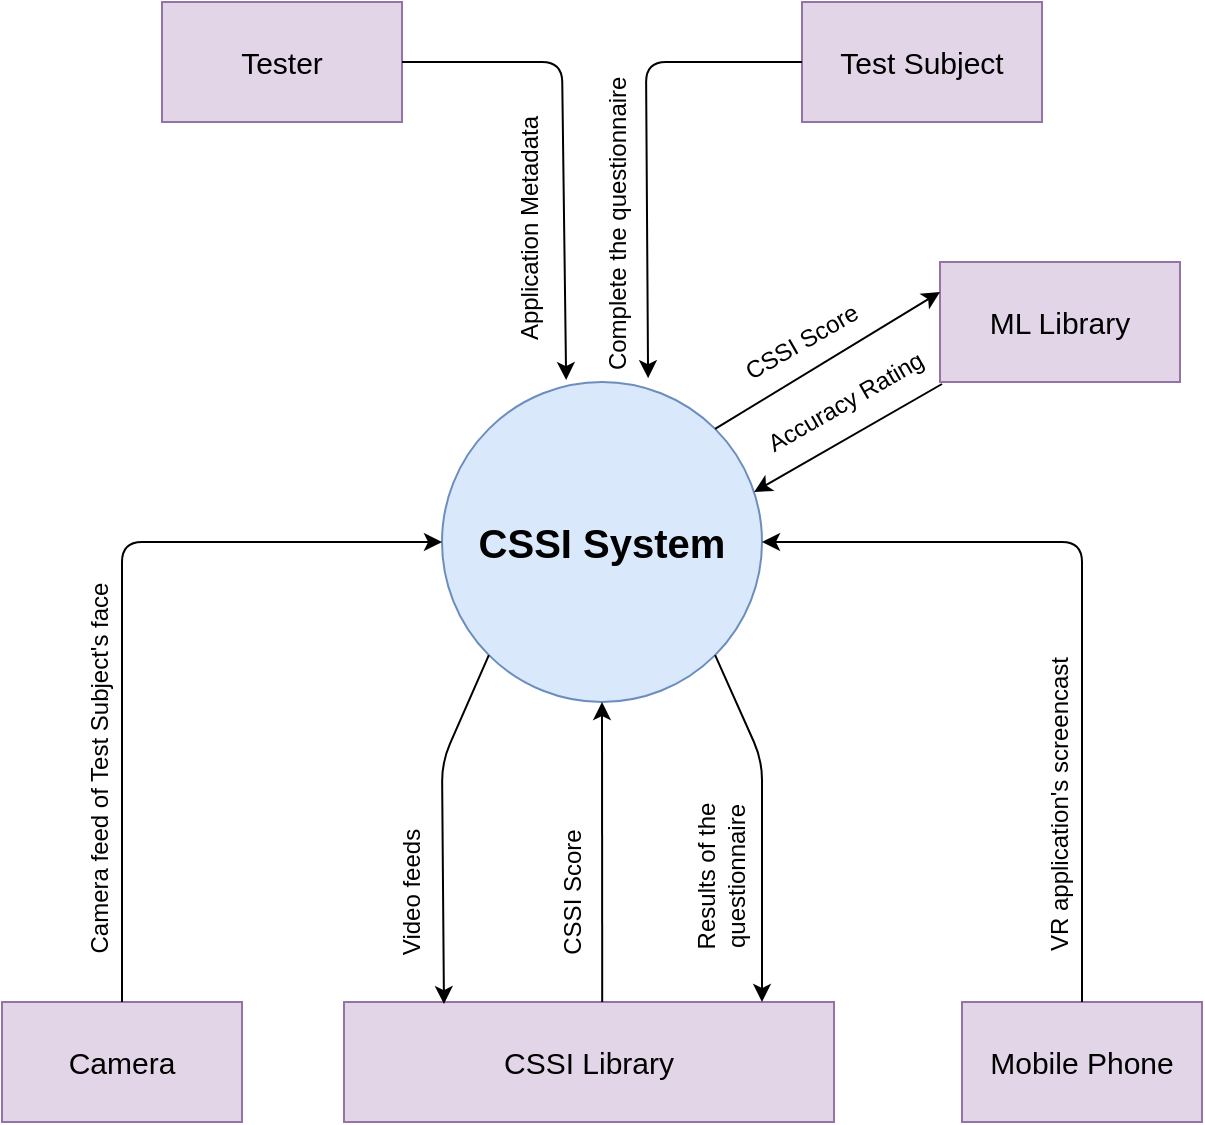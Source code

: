 <mxfile version="10.6.0" type="google"><diagram id="9-1-D3xcQ_YsijBvqser" name="Page-1"><mxGraphModel dx="1398" dy="899" grid="1" gridSize="10" guides="1" tooltips="1" connect="1" arrows="1" fold="1" page="1" pageScale="1" pageWidth="827" pageHeight="1169" math="0" shadow="0"><root><mxCell id="0"/><mxCell id="1" parent="0"/><mxCell id="g2EHRon9JetEl0cgjzx7-1" value="&lt;font size=&quot;1&quot;&gt;&lt;b style=&quot;font-size: 20px&quot;&gt;CSSI System&lt;/b&gt;&lt;/font&gt;" style="ellipse;whiteSpace=wrap;html=1;aspect=fixed;fillColor=#dae8fc;strokeColor=#6c8ebf;" parent="1" vertex="1"><mxGeometry x="340" y="390" width="160" height="160" as="geometry"/></mxCell><mxCell id="g2EHRon9JetEl0cgjzx7-3" value="Tester" style="rounded=0;whiteSpace=wrap;html=1;fontSize=15;fillColor=#e1d5e7;strokeColor=#9673a6;" parent="1" vertex="1"><mxGeometry x="200" y="200" width="120" height="60" as="geometry"/></mxCell><mxCell id="g2EHRon9JetEl0cgjzx7-4" value="Test Subject" style="rounded=0;whiteSpace=wrap;html=1;fontSize=15;fillColor=#e1d5e7;strokeColor=#9673a6;" parent="1" vertex="1"><mxGeometry x="520" y="200" width="120" height="60" as="geometry"/></mxCell><mxCell id="g2EHRon9JetEl0cgjzx7-5" value="ML Library" style="rounded=0;whiteSpace=wrap;html=1;fontSize=15;fillColor=#e1d5e7;strokeColor=#9673a6;" parent="1" vertex="1"><mxGeometry x="589" y="330" width="120" height="60" as="geometry"/></mxCell><mxCell id="g2EHRon9JetEl0cgjzx7-6" value="CSSI Library" style="rounded=0;whiteSpace=wrap;html=1;fontSize=15;fillColor=#e1d5e7;strokeColor=#9673a6;" parent="1" vertex="1"><mxGeometry x="291" y="700" width="245" height="60" as="geometry"/></mxCell><mxCell id="g2EHRon9JetEl0cgjzx7-7" value="Camera" style="rounded=0;whiteSpace=wrap;html=1;fontSize=15;fillColor=#e1d5e7;strokeColor=#9673a6;" parent="1" vertex="1"><mxGeometry x="120" y="700" width="120" height="60" as="geometry"/></mxCell><mxCell id="g2EHRon9JetEl0cgjzx7-8" value="Mobile Phone" style="rounded=0;whiteSpace=wrap;html=1;fontSize=15;fillColor=#e1d5e7;strokeColor=#9673a6;" parent="1" vertex="1"><mxGeometry x="600" y="700" width="120" height="60" as="geometry"/></mxCell><mxCell id="g2EHRon9JetEl0cgjzx7-11" value="" style="endArrow=classic;html=1;entryX=0;entryY=0.5;entryDx=0;entryDy=0;exitX=0.5;exitY=0;exitDx=0;exitDy=0;" parent="1" source="g2EHRon9JetEl0cgjzx7-7" target="g2EHRon9JetEl0cgjzx7-1" edge="1"><mxGeometry width="50" height="50" relative="1" as="geometry"><mxPoint x="140" y="700" as="sourcePoint"/><mxPoint x="190" y="650" as="targetPoint"/><Array as="points"><mxPoint x="180" y="470"/></Array></mxGeometry></mxCell><mxCell id="g2EHRon9JetEl0cgjzx7-13" value="Camera feed of Test Subject's face" style="text;html=1;strokeColor=none;fillColor=none;align=center;verticalAlign=middle;whiteSpace=wrap;rounded=0;fontSize=12;rotation=-90;" parent="1" vertex="1"><mxGeometry x="73" y="573" width="192" height="20" as="geometry"/></mxCell><mxCell id="g2EHRon9JetEl0cgjzx7-14" value="" style="endArrow=classic;html=1;exitX=0.5;exitY=0;exitDx=0;exitDy=0;entryX=1;entryY=0.5;entryDx=0;entryDy=0;" parent="1" source="g2EHRon9JetEl0cgjzx7-8" target="g2EHRon9JetEl0cgjzx7-1" edge="1"><mxGeometry width="50" height="50" relative="1" as="geometry"><mxPoint x="360" y="691" as="sourcePoint"/><mxPoint x="430" y="580" as="targetPoint"/><Array as="points"><mxPoint x="660" y="470"/></Array></mxGeometry></mxCell><mxCell id="g2EHRon9JetEl0cgjzx7-15" value="VR application's screencast" style="text;html=1;strokeColor=none;fillColor=none;align=center;verticalAlign=middle;whiteSpace=wrap;rounded=0;fontSize=12;rotation=-90;" parent="1" vertex="1"><mxGeometry x="571" y="591" width="156" height="20" as="geometry"/></mxCell><mxCell id="g2EHRon9JetEl0cgjzx7-17" value="" style="endArrow=classic;html=1;fontSize=12;entryX=0.204;entryY=0.017;entryDx=0;entryDy=0;entryPerimeter=0;exitX=0;exitY=1;exitDx=0;exitDy=0;" parent="1" source="g2EHRon9JetEl0cgjzx7-1" target="g2EHRon9JetEl0cgjzx7-6" edge="1"><mxGeometry width="50" height="50" relative="1" as="geometry"><mxPoint x="350" y="530" as="sourcePoint"/><mxPoint x="360" y="560" as="targetPoint"/><Array as="points"><mxPoint x="340" y="580"/></Array></mxGeometry></mxCell><mxCell id="g2EHRon9JetEl0cgjzx7-18" value="Video feeds" style="text;html=1;strokeColor=none;fillColor=none;align=center;verticalAlign=middle;whiteSpace=wrap;rounded=0;fontSize=12;rotation=-90;" parent="1" vertex="1"><mxGeometry x="291" y="635" width="68" height="20" as="geometry"/></mxCell><mxCell id="g2EHRon9JetEl0cgjzx7-21" value="" style="endArrow=classic;html=1;fontSize=12;exitX=1;exitY=1;exitDx=0;exitDy=0;" parent="1" source="g2EHRon9JetEl0cgjzx7-1" edge="1"><mxGeometry width="50" height="50" relative="1" as="geometry"><mxPoint x="519" y="540" as="sourcePoint"/><mxPoint x="500" y="700" as="targetPoint"/><Array as="points"><mxPoint x="500" y="579"/></Array></mxGeometry></mxCell><mxCell id="g2EHRon9JetEl0cgjzx7-22" value="Results of the questionnaire" style="text;html=1;strokeColor=none;fillColor=none;align=center;verticalAlign=middle;whiteSpace=wrap;rounded=0;fontSize=12;rotation=-90;" parent="1" vertex="1"><mxGeometry x="417" y="627" width="125" height="20" as="geometry"/></mxCell><mxCell id="g2EHRon9JetEl0cgjzx7-23" value="" style="endArrow=classic;html=1;fontSize=12;exitX=0.527;exitY=0;exitDx=0;exitDy=0;entryX=0.5;entryY=1;entryDx=0;entryDy=0;exitPerimeter=0;" parent="1" source="g2EHRon9JetEl0cgjzx7-6" target="g2EHRon9JetEl0cgjzx7-1" edge="1"><mxGeometry width="50" height="50" relative="1" as="geometry"><mxPoint x="411" y="550" as="sourcePoint"/><mxPoint x="450" y="650" as="targetPoint"/><Array as="points"/></mxGeometry></mxCell><mxCell id="g2EHRon9JetEl0cgjzx7-24" value="" style="endArrow=classic;html=1;fontSize=12;exitX=1;exitY=0.5;exitDx=0;exitDy=0;entryX=0.388;entryY=-0.006;entryDx=0;entryDy=0;entryPerimeter=0;" parent="1" source="g2EHRon9JetEl0cgjzx7-3" target="g2EHRon9JetEl0cgjzx7-1" edge="1"><mxGeometry width="50" height="50" relative="1" as="geometry"><mxPoint x="280" y="330" as="sourcePoint"/><mxPoint x="330" y="280" as="targetPoint"/><Array as="points"><mxPoint x="400" y="230"/></Array></mxGeometry></mxCell><mxCell id="g2EHRon9JetEl0cgjzx7-25" value="Application Metadata" style="text;html=1;strokeColor=none;fillColor=none;align=center;verticalAlign=middle;whiteSpace=wrap;rounded=0;fontSize=12;rotation=-90;" parent="1" vertex="1"><mxGeometry x="326" y="303" width="116" height="20" as="geometry"/></mxCell><mxCell id="g2EHRon9JetEl0cgjzx7-26" value="" style="endArrow=classic;html=1;fontSize=12;exitX=0;exitY=0.5;exitDx=0;exitDy=0;entryX=0.644;entryY=-0.012;entryDx=0;entryDy=0;entryPerimeter=0;" parent="1" source="g2EHRon9JetEl0cgjzx7-4" target="g2EHRon9JetEl0cgjzx7-1" edge="1"><mxGeometry width="50" height="50" relative="1" as="geometry"><mxPoint x="372" y="237.5" as="sourcePoint"/><mxPoint x="442" y="380" as="targetPoint"/><Array as="points"><mxPoint x="442" y="230"/></Array></mxGeometry></mxCell><mxCell id="g2EHRon9JetEl0cgjzx7-27" value="Complete the questionnaire&amp;nbsp;&lt;br&gt;" style="text;html=1;strokeColor=none;fillColor=none;align=center;verticalAlign=middle;whiteSpace=wrap;rounded=0;fontSize=12;rotation=-90;" parent="1" vertex="1"><mxGeometry x="349" y="299" width="158" height="20" as="geometry"/></mxCell><mxCell id="g2EHRon9JetEl0cgjzx7-28" value="CSSI Score&lt;br&gt;" style="text;html=1;strokeColor=none;fillColor=none;align=center;verticalAlign=middle;whiteSpace=wrap;rounded=0;fontSize=12;rotation=-90;" parent="1" vertex="1"><mxGeometry x="363" y="635" width="85" height="20" as="geometry"/></mxCell><mxCell id="g2EHRon9JetEl0cgjzx7-29" value="" style="endArrow=classic;html=1;fontSize=12;exitX=1;exitY=0;exitDx=0;exitDy=0;entryX=0;entryY=0.25;entryDx=0;entryDy=0;" parent="1" source="g2EHRon9JetEl0cgjzx7-1" target="g2EHRon9JetEl0cgjzx7-5" edge="1"><mxGeometry width="50" height="50" relative="1" as="geometry"><mxPoint x="470" y="420" as="sourcePoint"/><mxPoint x="520" y="370" as="targetPoint"/></mxGeometry></mxCell><mxCell id="g2EHRon9JetEl0cgjzx7-30" value="" style="endArrow=classic;html=1;fontSize=12;entryX=0.975;entryY=0.344;entryDx=0;entryDy=0;entryPerimeter=0;" parent="1" target="g2EHRon9JetEl0cgjzx7-1" edge="1"><mxGeometry width="50" height="50" relative="1" as="geometry"><mxPoint x="590" y="391" as="sourcePoint"/><mxPoint x="502" y="440" as="targetPoint"/></mxGeometry></mxCell><mxCell id="g2EHRon9JetEl0cgjzx7-31" value="CSSI Score" style="text;html=1;strokeColor=none;fillColor=none;align=center;verticalAlign=middle;whiteSpace=wrap;rounded=0;fontSize=12;rotation=-30;" parent="1" vertex="1"><mxGeometry x="462" y="360" width="116" height="20" as="geometry"/></mxCell><mxCell id="g2EHRon9JetEl0cgjzx7-32" value="Accuracy Rating" style="text;html=1;strokeColor=none;fillColor=none;align=center;verticalAlign=middle;whiteSpace=wrap;rounded=0;fontSize=12;rotation=-30;" parent="1" vertex="1"><mxGeometry x="484" y="390" width="116" height="20" as="geometry"/></mxCell></root></mxGraphModel></diagram></mxfile>